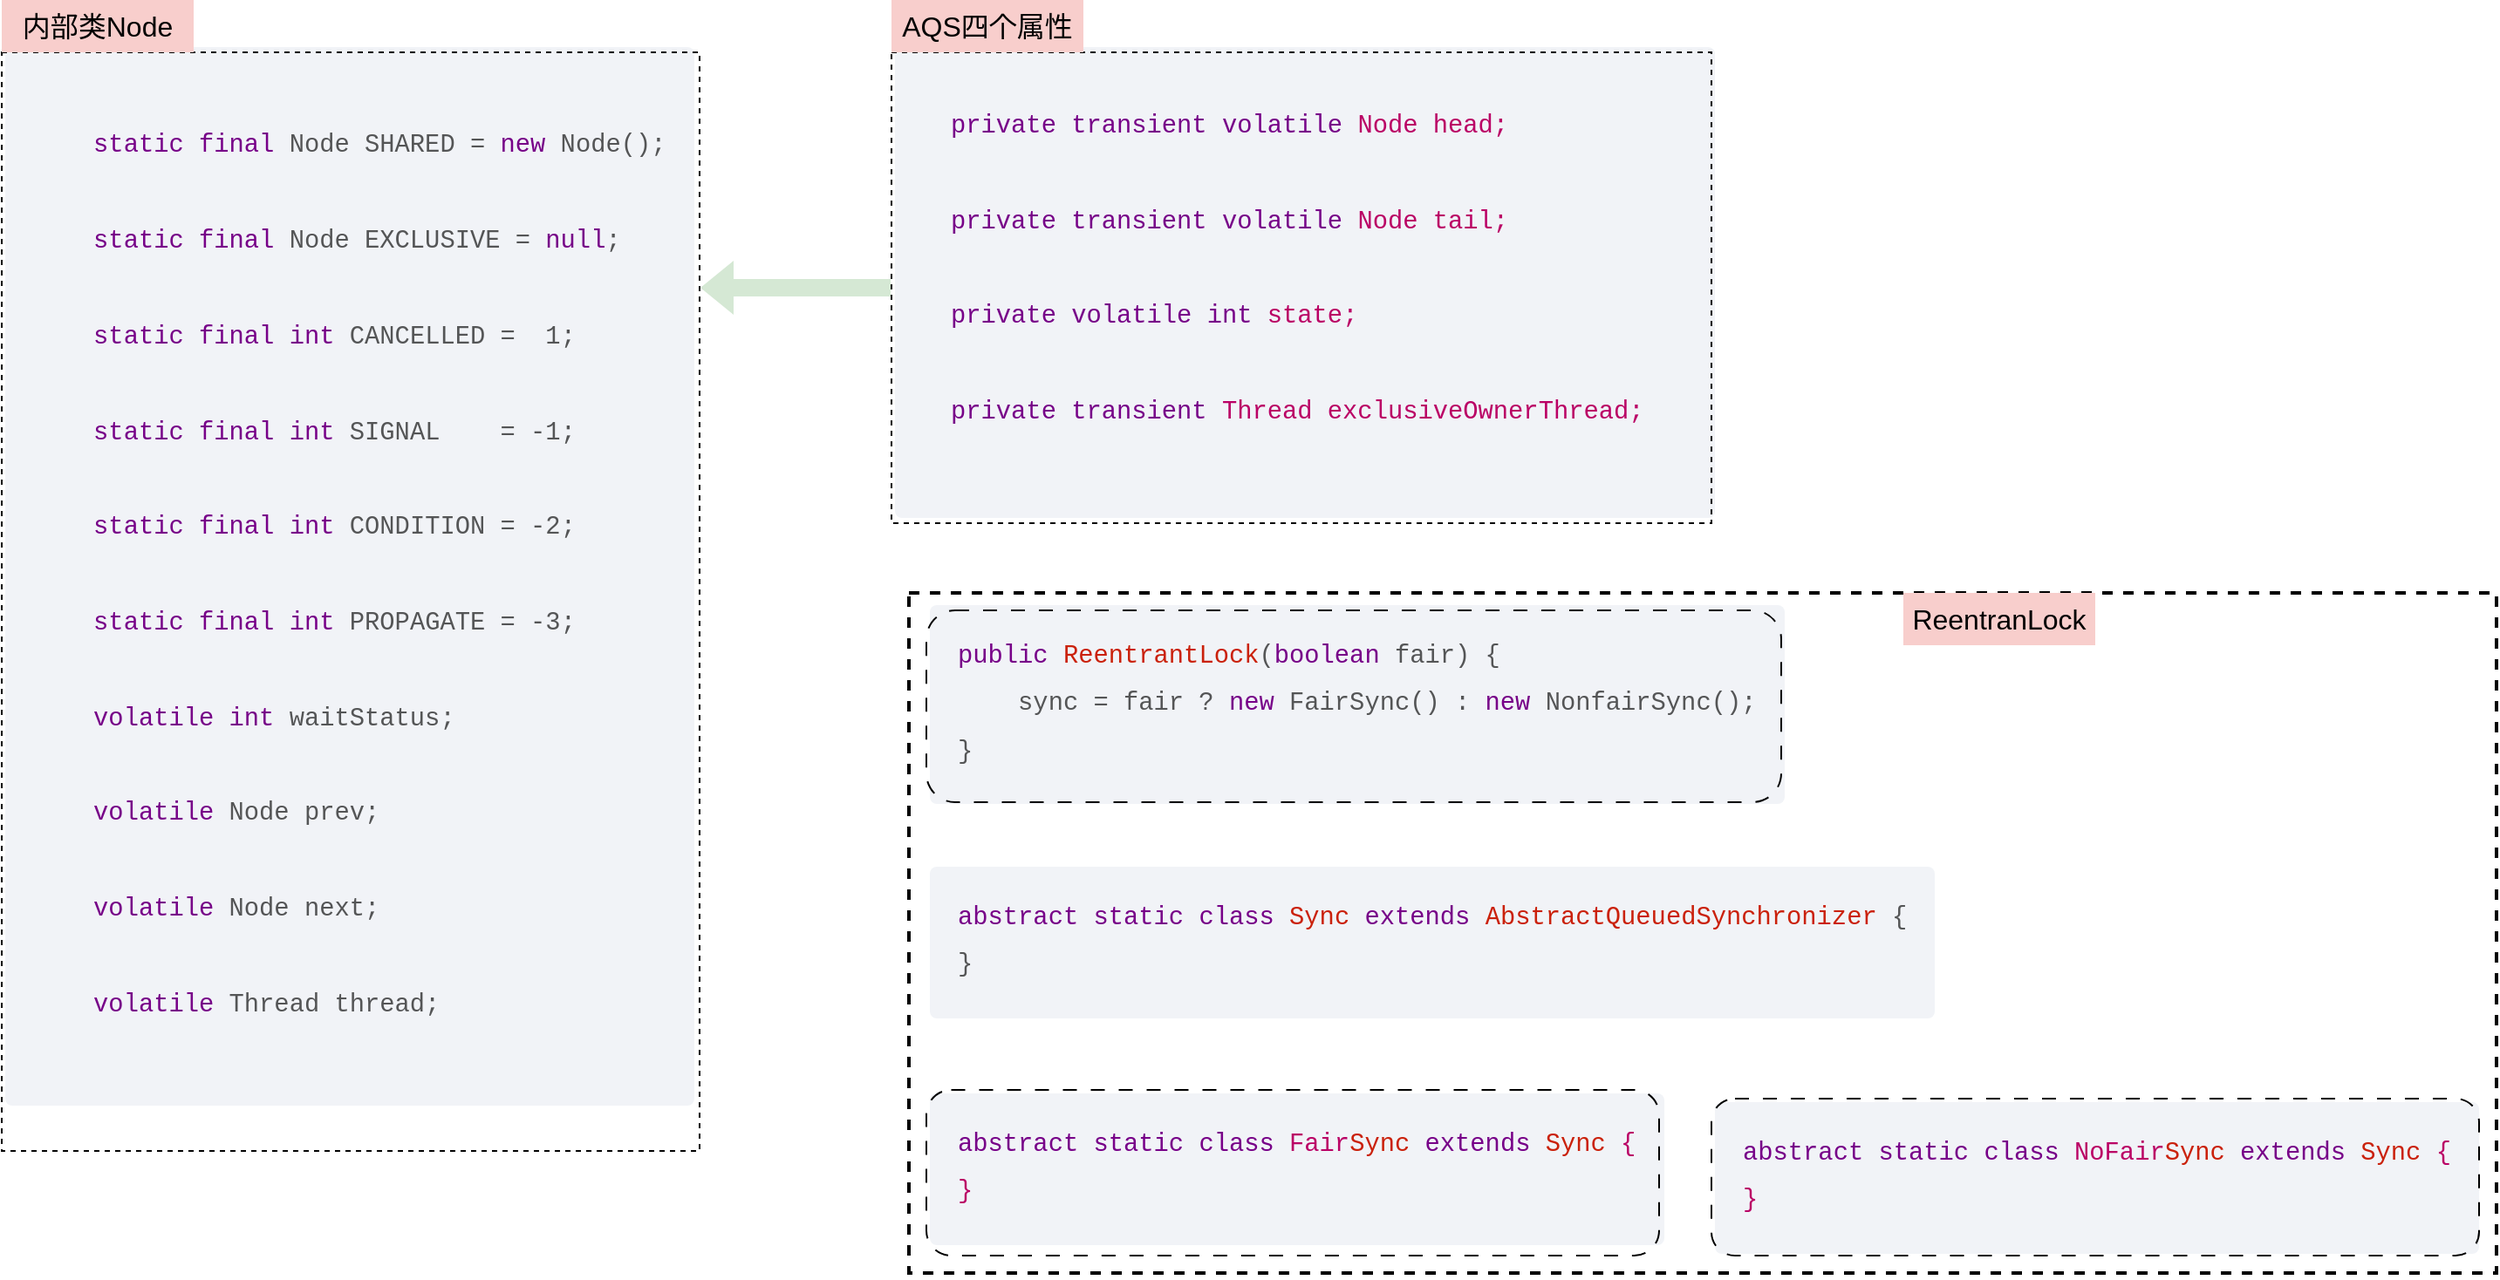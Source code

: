 <mxfile version="21.6.2" type="github">
  <diagram name="第 1 页" id="bpQDDGKC49bfd05ix013">
    <mxGraphModel dx="2571" dy="1061" grid="1" gridSize="10" guides="1" tooltips="1" connect="1" arrows="1" fold="1" page="1" pageScale="1" pageWidth="827" pageHeight="1169" math="0" shadow="0">
      <root>
        <mxCell id="0" />
        <mxCell id="1" parent="0" />
        <mxCell id="6wI2NpHrl8XzdoIj4jeI-30" value="&lt;pre style=&quot;box-sizing: border-box; font-size: 0.9rem; font-family: SFMono-Regular, Consolas, &amp;quot;Liberation Mono&amp;quot;, Menlo, Courier, monospace; margin-top: 0px; margin-bottom: 1em; overflow: auto; border: none; border-radius: 4px; padding: 1rem; line-height: 1.9; background-color: rgb(241, 243, 247); font-style: normal; font-variant-ligatures: normal; font-variant-caps: normal; font-weight: 400; letter-spacing: normal; orphans: 2; text-align: start; text-indent: 0px; text-transform: none; widows: 2; word-spacing: 0px; -webkit-text-stroke-width: 0px; text-decoration-thickness: initial; text-decoration-style: initial; text-decoration-color: initial;&quot;&gt;&lt;pre style=&quot;box-sizing: border-box; font-size: 0.9rem; font-family: SFMono-Regular, Consolas, &amp;quot;Liberation Mono&amp;quot;, Menlo, Courier, monospace; margin-top: 0px; margin-bottom: 1em; overflow: auto; border: none; border-radius: 4px; padding: 1rem; line-height: 1.9;&quot;&gt;&lt;code style=&quot;box-sizing: border-box; font-size: 1em; font-family: Courier, Monaco, Consolas, &amp;quot;Liberation Mono&amp;quot;, monospace; overflow-x: auto; overflow-wrap: normal; border: none; border-radius: 3px;&quot; class=&quot;lang-java hljs&quot;&gt;&lt;span style=&quot;color: rgb(119, 0, 136); box-sizing: border-box;&quot; class=&quot;hljs-keyword&quot;&gt;private&lt;/span&gt;&lt;font color=&quot;rgba(0, 0, 0, 0.65)&quot;&gt; &lt;/font&gt;&lt;span style=&quot;color: rgb(119, 0, 136); box-sizing: border-box;&quot; class=&quot;hljs-keyword&quot;&gt;transient&lt;/span&gt;&lt;font color=&quot;rgba(0, 0, 0, 0.65)&quot;&gt; &lt;/font&gt;&lt;span style=&quot;color: rgb(119, 0, 136); box-sizing: border-box;&quot; class=&quot;hljs-keyword&quot;&gt;volatile&lt;/span&gt;&lt;font color=&quot;rgba(0, 0, 0, 0.65)&quot;&gt; Node head;&lt;br&gt;&lt;br&gt;&lt;/font&gt;&lt;span style=&quot;color: rgb(119, 0, 136); box-sizing: border-box;&quot; class=&quot;hljs-keyword&quot;&gt;private&lt;/span&gt;&lt;font color=&quot;rgba(0, 0, 0, 0.65)&quot;&gt; &lt;/font&gt;&lt;span style=&quot;color: rgb(119, 0, 136); box-sizing: border-box;&quot; class=&quot;hljs-keyword&quot;&gt;transient&lt;/span&gt;&lt;font color=&quot;rgba(0, 0, 0, 0.65)&quot;&gt; &lt;/font&gt;&lt;span style=&quot;color: rgb(119, 0, 136); box-sizing: border-box;&quot; class=&quot;hljs-keyword&quot;&gt;volatile&lt;/span&gt;&lt;font color=&quot;rgba(0, 0, 0, 0.65)&quot;&gt; Node tail;&lt;br&gt;&lt;/font&gt;&lt;font color=&quot;rgba(0, 0, 0, 0.65)&quot;&gt;&lt;br&gt;&lt;/font&gt;&lt;span style=&quot;color: rgb(119, 0, 136); box-sizing: border-box;&quot; class=&quot;hljs-keyword&quot;&gt;private&lt;/span&gt;&lt;font color=&quot;rgba(0, 0, 0, 0.65)&quot;&gt; &lt;/font&gt;&lt;span style=&quot;color: rgb(119, 0, 136); box-sizing: border-box;&quot; class=&quot;hljs-keyword&quot;&gt;volatile&lt;/span&gt;&lt;font color=&quot;rgba(0, 0, 0, 0.65)&quot;&gt; &lt;/font&gt;&lt;span style=&quot;color: rgb(119, 0, 136); box-sizing: border-box;&quot; class=&quot;hljs-keyword&quot;&gt;int&lt;/span&gt;&lt;font color=&quot;rgba(0, 0, 0, 0.65)&quot;&gt; state;&lt;br&gt;&lt;/font&gt;&lt;font color=&quot;rgba(0, 0, 0, 0.65)&quot;&gt;&lt;br&gt;&lt;/font&gt;&lt;span style=&quot;color: rgb(119, 0, 136); box-sizing: border-box;&quot; class=&quot;hljs-keyword&quot;&gt;private&lt;/span&gt;&lt;font color=&quot;rgba(0, 0, 0, 0.65)&quot;&gt; &lt;/font&gt;&lt;span style=&quot;color: rgb(119, 0, 136); box-sizing: border-box;&quot; class=&quot;hljs-keyword&quot;&gt;transient&lt;/span&gt;&lt;font color=&quot;rgba(0, 0, 0, 0.65)&quot;&gt; Thread exclusiveOwnerThread; &lt;/font&gt;&lt;/code&gt;&lt;/pre&gt;&lt;/pre&gt;" style="text;whiteSpace=wrap;html=1;" vertex="1" parent="1">
          <mxGeometry x="-80" y="30" width="470" height="270" as="geometry" />
        </mxCell>
        <mxCell id="6wI2NpHrl8XzdoIj4jeI-41" value="" style="edgeStyle=orthogonalEdgeStyle;rounded=0;orthogonalLoop=1;jettySize=auto;html=1;endArrow=classic;endFill=1;shape=flexArrow;fillColor=#d5e8d4;strokeColor=none;" edge="1" parent="1" source="6wI2NpHrl8XzdoIj4jeI-31" target="6wI2NpHrl8XzdoIj4jeI-36">
          <mxGeometry relative="1" as="geometry">
            <mxPoint x="-180" y="290" as="targetPoint" />
            <Array as="points">
              <mxPoint x="-160" y="175" />
              <mxPoint x="-160" y="175" />
            </Array>
          </mxGeometry>
        </mxCell>
        <mxCell id="6wI2NpHrl8XzdoIj4jeI-31" value="" style="rounded=0;whiteSpace=wrap;html=1;fillColor=none;dashed=1;" vertex="1" parent="1">
          <mxGeometry x="-80" y="40" width="470" height="270" as="geometry" />
        </mxCell>
        <mxCell id="6wI2NpHrl8XzdoIj4jeI-33" value="&lt;font style=&quot;font-size: 16px;&quot;&gt;AQS四个属性&lt;/font&gt;" style="text;html=1;strokeColor=none;fillColor=#f8cecc;align=center;verticalAlign=middle;whiteSpace=wrap;rounded=0;" vertex="1" parent="1">
          <mxGeometry x="-80" y="10" width="110" height="30" as="geometry" />
        </mxCell>
        <mxCell id="6wI2NpHrl8XzdoIj4jeI-35" value="&lt;pre style=&quot;box-sizing: border-box; font-size: 0.9rem; font-family: SFMono-Regular, Consolas, &amp;quot;Liberation Mono&amp;quot;, Menlo, Courier, monospace; margin-top: 0px; margin-bottom: 1em; overflow: auto; border: none; border-radius: 4px; padding: 1rem; line-height: 1.9; background-color: rgb(241, 243, 247); color: rgba(0, 0, 0, 0.65); font-style: normal; font-variant-ligatures: normal; font-variant-caps: normal; font-weight: 400; letter-spacing: normal; orphans: 2; text-align: start; text-indent: 0px; text-transform: none; widows: 2; word-spacing: 0px; -webkit-text-stroke-width: 0px; text-decoration-thickness: initial; text-decoration-style: initial; text-decoration-color: initial;&quot;&gt;&lt;code class=&quot;lang-java hljs&quot; style=&quot;box-sizing: border-box; font-size: 1em; font-family: Courier, Monaco, Consolas, &amp;quot;Liberation Mono&amp;quot;, monospace; overflow-x: auto; overflow-wrap: normal; background-color: rgb(241, 243, 247); border: none; border-radius: 3px;&quot;&gt;&lt;br&gt;    &lt;span class=&quot;hljs-keyword&quot; style=&quot;box-sizing: border-box; color: rgb(119, 0, 136); font-weight: 400;&quot;&gt;static&lt;/span&gt; &lt;span class=&quot;hljs-keyword&quot; style=&quot;box-sizing: border-box; color: rgb(119, 0, 136); font-weight: 400;&quot;&gt;final&lt;/span&gt; Node SHARED = &lt;span class=&quot;hljs-keyword&quot; style=&quot;box-sizing: border-box; color: rgb(119, 0, 136); font-weight: 400;&quot;&gt;new&lt;/span&gt; Node();&lt;br&gt;    &lt;br&gt;    &lt;span class=&quot;hljs-keyword&quot; style=&quot;box-sizing: border-box; color: rgb(119, 0, 136); font-weight: 400;&quot;&gt;static&lt;/span&gt; &lt;span class=&quot;hljs-keyword&quot; style=&quot;box-sizing: border-box; color: rgb(119, 0, 136); font-weight: 400;&quot;&gt;final&lt;/span&gt; Node EXCLUSIVE = &lt;span class=&quot;hljs-keyword&quot; style=&quot;box-sizing: border-box; color: rgb(119, 0, 136); font-weight: 400;&quot;&gt;null&lt;/span&gt;;&lt;br&gt;&lt;br&gt;    &lt;span class=&quot;hljs-keyword&quot; style=&quot;box-sizing: border-box; color: rgb(119, 0, 136); font-weight: 400;&quot;&gt;static&lt;/span&gt; &lt;span class=&quot;hljs-keyword&quot; style=&quot;box-sizing: border-box; color: rgb(119, 0, 136); font-weight: 400;&quot;&gt;final&lt;/span&gt; &lt;span class=&quot;hljs-keyword&quot; style=&quot;box-sizing: border-box; color: rgb(119, 0, 136); font-weight: 400;&quot;&gt;int&lt;/span&gt; CANCELLED =  &lt;span class=&quot;hljs-number&quot; style=&quot;box-sizing: border-box;&quot;&gt;1&lt;/span&gt;;&lt;br&gt;&lt;br&gt;    &lt;span class=&quot;hljs-keyword&quot; style=&quot;box-sizing: border-box; color: rgb(119, 0, 136); font-weight: 400;&quot;&gt;static&lt;/span&gt; &lt;span class=&quot;hljs-keyword&quot; style=&quot;box-sizing: border-box; color: rgb(119, 0, 136); font-weight: 400;&quot;&gt;final&lt;/span&gt; &lt;span class=&quot;hljs-keyword&quot; style=&quot;box-sizing: border-box; color: rgb(119, 0, 136); font-weight: 400;&quot;&gt;int&lt;/span&gt; SIGNAL    = -&lt;span class=&quot;hljs-number&quot; style=&quot;box-sizing: border-box;&quot;&gt;1&lt;/span&gt;;&lt;br&gt;&lt;br&gt;    &lt;span class=&quot;hljs-keyword&quot; style=&quot;box-sizing: border-box; color: rgb(119, 0, 136); font-weight: 400;&quot;&gt;static&lt;/span&gt; &lt;span class=&quot;hljs-keyword&quot; style=&quot;box-sizing: border-box; color: rgb(119, 0, 136); font-weight: 400;&quot;&gt;final&lt;/span&gt; &lt;span class=&quot;hljs-keyword&quot; style=&quot;box-sizing: border-box; color: rgb(119, 0, 136); font-weight: 400;&quot;&gt;int&lt;/span&gt; CONDITION = -&lt;span class=&quot;hljs-number&quot; style=&quot;box-sizing: border-box;&quot;&gt;2&lt;/span&gt;;&lt;br&gt;&lt;br&gt;    &lt;span class=&quot;hljs-keyword&quot; style=&quot;box-sizing: border-box; color: rgb(119, 0, 136); font-weight: 400;&quot;&gt;static&lt;/span&gt; &lt;span class=&quot;hljs-keyword&quot; style=&quot;box-sizing: border-box; color: rgb(119, 0, 136); font-weight: 400;&quot;&gt;final&lt;/span&gt; &lt;span class=&quot;hljs-keyword&quot; style=&quot;box-sizing: border-box; color: rgb(119, 0, 136); font-weight: 400;&quot;&gt;int&lt;/span&gt; PROPAGATE = -&lt;span class=&quot;hljs-number&quot; style=&quot;box-sizing: border-box;&quot;&gt;3&lt;/span&gt;;&lt;br&gt;&lt;br&gt;    &lt;span class=&quot;hljs-keyword&quot; style=&quot;box-sizing: border-box; color: rgb(119, 0, 136); font-weight: 400;&quot;&gt;volatile&lt;/span&gt; &lt;span class=&quot;hljs-keyword&quot; style=&quot;box-sizing: border-box; color: rgb(119, 0, 136); font-weight: 400;&quot;&gt;int&lt;/span&gt; waitStatus;&lt;br&gt;&lt;br&gt;    &lt;span class=&quot;hljs-keyword&quot; style=&quot;box-sizing: border-box; color: rgb(119, 0, 136); font-weight: 400;&quot;&gt;volatile&lt;/span&gt; Node prev;&lt;br&gt;&lt;br&gt;    &lt;span class=&quot;hljs-keyword&quot; style=&quot;box-sizing: border-box; color: rgb(119, 0, 136); font-weight: 400;&quot;&gt;volatile&lt;/span&gt; Node next;&lt;br&gt;&lt;br&gt;    &lt;span class=&quot;hljs-keyword&quot; style=&quot;box-sizing: border-box; color: rgb(119, 0, 136); font-weight: 400;&quot;&gt;volatile&lt;/span&gt; Thread thread;&lt;br&gt;&lt;br&gt;&lt;/code&gt;&lt;/pre&gt;" style="text;whiteSpace=wrap;html=1;dashed=1;" vertex="1" parent="1">
          <mxGeometry x="-590" y="30" width="400" height="640" as="geometry" />
        </mxCell>
        <mxCell id="6wI2NpHrl8XzdoIj4jeI-36" value="" style="rounded=0;whiteSpace=wrap;html=1;fillColor=none;dashed=1;" vertex="1" parent="1">
          <mxGeometry x="-590" y="40" width="400" height="630" as="geometry" />
        </mxCell>
        <mxCell id="6wI2NpHrl8XzdoIj4jeI-37" value="&lt;span style=&quot;font-size: 16px;&quot;&gt;内部类Node&lt;/span&gt;" style="text;html=1;strokeColor=none;fillColor=#f8cecc;align=center;verticalAlign=middle;whiteSpace=wrap;rounded=0;" vertex="1" parent="1">
          <mxGeometry x="-590" y="10" width="110" height="30" as="geometry" />
        </mxCell>
        <mxCell id="6wI2NpHrl8XzdoIj4jeI-43" value="&lt;pre style=&quot;box-sizing: border-box; font-size: 0.9rem; font-family: SFMono-Regular, Consolas, &amp;quot;Liberation Mono&amp;quot;, Menlo, Courier, monospace; margin-top: 0px; margin-bottom: 1em; overflow: auto; border: none; border-radius: 4px; padding: 1rem; line-height: 1.9; background-color: rgb(241, 243, 247); color: rgba(0, 0, 0, 0.65); font-style: normal; font-variant-ligatures: normal; font-variant-caps: normal; font-weight: 400; letter-spacing: normal; orphans: 2; text-align: start; text-indent: 0px; text-transform: none; widows: 2; word-spacing: 0px; -webkit-text-stroke-width: 0px; text-decoration-thickness: initial; text-decoration-style: initial; text-decoration-color: initial;&quot;&gt;&lt;code class=&quot;lang-java hljs&quot; style=&quot;box-sizing: border-box; font-size: 1em; font-family: Courier, Monaco, Consolas, &amp;quot;Liberation Mono&amp;quot;, monospace; overflow-x: auto; overflow-wrap: normal; background-color: rgb(241, 243, 247); border: none; border-radius: 3px;&quot;&gt;&lt;span class=&quot;hljs-keyword&quot; style=&quot;box-sizing: border-box; color: rgb(119, 0, 136); font-weight: 400;&quot;&gt;abstract&lt;/span&gt; &lt;span class=&quot;hljs-keyword&quot; style=&quot;box-sizing: border-box; color: rgb(119, 0, 136); font-weight: 400;&quot;&gt;static&lt;/span&gt; &lt;span class=&quot;hljs-class&quot; style=&quot;box-sizing: border-box;&quot;&gt;&lt;span class=&quot;hljs-keyword&quot; style=&quot;box-sizing: border-box; color: rgb(119, 0, 136); font-weight: 400;&quot;&gt;class&lt;/span&gt; &lt;span class=&quot;hljs-title&quot; style=&quot;box-sizing: border-box; font-weight: 500; color: rgb(202, 33, 11);&quot;&gt;Sync&lt;/span&gt; &lt;span class=&quot;hljs-keyword&quot; style=&quot;box-sizing: border-box; color: rgb(119, 0, 136); font-weight: 400;&quot;&gt;extends&lt;/span&gt; &lt;span class=&quot;hljs-title&quot; style=&quot;box-sizing: border-box; font-weight: 500; color: rgb(202, 33, 11);&quot;&gt;AbstractQueuedSynchronizer&lt;/span&gt; &lt;/span&gt;{&#xa;}&lt;/code&gt;&lt;/pre&gt;" style="text;whiteSpace=wrap;html=1;" vertex="1" parent="1">
          <mxGeometry x="-60" y="500" width="580" height="100" as="geometry" />
        </mxCell>
        <mxCell id="6wI2NpHrl8XzdoIj4jeI-44" value="&lt;pre style=&quot;box-sizing: border-box; font-size: 0.9rem; font-family: SFMono-Regular, Consolas, &amp;quot;Liberation Mono&amp;quot;, Menlo, Courier, monospace; margin-top: 0px; margin-bottom: 1em; overflow: auto; border: none; border-radius: 4px; padding: 1rem; line-height: 1.9; background-color: rgb(241, 243, 247); color: rgba(0, 0, 0, 0.65); font-style: normal; font-variant-ligatures: normal; font-variant-caps: normal; font-weight: 400; letter-spacing: normal; orphans: 2; text-align: start; text-indent: 0px; text-transform: none; widows: 2; word-spacing: 0px; -webkit-text-stroke-width: 0px; text-decoration-thickness: initial; text-decoration-style: initial; text-decoration-color: initial;&quot;&gt;&lt;code class=&quot;lang-java hljs&quot; style=&quot;box-sizing: border-box; font-size: 1em; font-family: Courier, Monaco, Consolas, &amp;quot;Liberation Mono&amp;quot;, monospace; overflow-x: auto; overflow-wrap: normal; background-color: rgb(241, 243, 247); border: none; border-radius: 3px;&quot;&gt;&lt;span class=&quot;hljs-function&quot; style=&quot;box-sizing: border-box;&quot;&gt;&lt;span class=&quot;hljs-keyword&quot; style=&quot;box-sizing: border-box; color: rgb(119, 0, 136); font-weight: 400;&quot;&gt;public&lt;/span&gt; &lt;span class=&quot;hljs-title&quot; style=&quot;box-sizing: border-box; font-weight: 500; color: rgb(202, 33, 11);&quot;&gt;ReentrantLock&lt;/span&gt;&lt;span class=&quot;hljs-params&quot; style=&quot;box-sizing: border-box;&quot;&gt;(&lt;span class=&quot;hljs-keyword&quot; style=&quot;box-sizing: border-box; color: rgb(119, 0, 136); font-weight: 400;&quot;&gt;boolean&lt;/span&gt; fair)&lt;/span&gt; &lt;/span&gt;{&#xa;    sync = fair ? &lt;span class=&quot;hljs-keyword&quot; style=&quot;box-sizing: border-box; color: rgb(119, 0, 136); font-weight: 400;&quot;&gt;new&lt;/span&gt; FairSync() : &lt;span class=&quot;hljs-keyword&quot; style=&quot;box-sizing: border-box; color: rgb(119, 0, 136); font-weight: 400;&quot;&gt;new&lt;/span&gt; NonfairSync();&#xa;}&lt;/code&gt;&lt;/pre&gt;" style="text;whiteSpace=wrap;html=1;" vertex="1" parent="1">
          <mxGeometry x="-60" y="350" width="490" height="110" as="geometry" />
        </mxCell>
        <mxCell id="6wI2NpHrl8XzdoIj4jeI-50" value="&lt;pre style=&quot;box-sizing: border-box; font-size: 0.9rem; font-family: SFMono-Regular, Consolas, &amp;quot;Liberation Mono&amp;quot;, Menlo, Courier, monospace; margin-top: 0px; margin-bottom: 1em; overflow: auto; border: none; border-radius: 4px; padding: 1rem; line-height: 1.9; background-color: rgb(241, 243, 247); font-style: normal; font-variant-ligatures: normal; font-variant-caps: normal; letter-spacing: normal; orphans: 2; text-align: start; text-indent: 0px; text-transform: none; widows: 2; word-spacing: 0px; -webkit-text-stroke-width: 0px; text-decoration-thickness: initial; text-decoration-style: initial; text-decoration-color: initial;&quot;&gt;&lt;code class=&quot;lang-java hljs&quot; style=&quot;box-sizing: border-box; font-size: 1em; font-family: Courier, Monaco, Consolas, &amp;quot;Liberation Mono&amp;quot;, monospace; overflow-x: auto; overflow-wrap: normal; background-color: rgb(241, 243, 247); border: none; border-radius: 3px;&quot;&gt;&lt;span class=&quot;hljs-keyword&quot; style=&quot;color: rgb(119, 0, 136); font-weight: 400; box-sizing: border-box;&quot;&gt;abstract&lt;/span&gt;&lt;font color=&quot;rgba(0, 0, 0, 0.65)&quot;&gt; &lt;/font&gt;&lt;span class=&quot;hljs-keyword&quot; style=&quot;color: rgb(119, 0, 136); font-weight: 400; box-sizing: border-box;&quot;&gt;static&lt;/span&gt;&lt;font color=&quot;rgba(0, 0, 0, 0.65)&quot;&gt; &lt;/font&gt;&lt;span class=&quot;hljs-class&quot; style=&quot;box-sizing: border-box;&quot;&gt;&lt;span class=&quot;hljs-keyword&quot; style=&quot;color: rgb(119, 0, 136); font-weight: 400; box-sizing: border-box;&quot;&gt;class&lt;/span&gt;&lt;font color=&quot;rgba(0, 0, 0, 0.65)&quot;&gt; Fair&lt;/font&gt;&lt;span class=&quot;hljs-title&quot; style=&quot;color: rgb(202, 33, 11); font-weight: 500; box-sizing: border-box;&quot;&gt;Sync&lt;/span&gt;&lt;font color=&quot;rgba(0, 0, 0, 0.65)&quot;&gt; &lt;/font&gt;&lt;span class=&quot;hljs-keyword&quot; style=&quot;color: rgb(119, 0, 136); font-weight: 400; box-sizing: border-box;&quot;&gt;extends&lt;/span&gt;&lt;font color=&quot;rgba(0, 0, 0, 0.65)&quot;&gt; &lt;/font&gt;&lt;font color=&quot;#ca210b&quot;&gt;Sync &lt;/font&gt;&lt;/span&gt;&lt;font color=&quot;rgba(0, 0, 0, 0.65)&quot;&gt;{&lt;br&gt;}&lt;/font&gt;&lt;/code&gt;&lt;/pre&gt;" style="text;whiteSpace=wrap;html=1;" vertex="1" parent="1">
          <mxGeometry x="-60" y="630" width="420" height="100" as="geometry" />
        </mxCell>
        <mxCell id="6wI2NpHrl8XzdoIj4jeI-51" value="&lt;pre style=&quot;border: none; color: rgb(0, 0, 0); font-style: normal; font-variant-ligatures: normal; font-variant-caps: normal; font-weight: 400; letter-spacing: normal; orphans: 2; text-indent: 0px; text-transform: none; widows: 2; word-spacing: 0px; -webkit-text-stroke-width: 0px; text-decoration-thickness: initial; text-decoration-style: initial; text-decoration-color: initial; box-sizing: border-box; font-size: 0.9rem; font-family: SFMono-Regular, Consolas, &amp;quot;Liberation Mono&amp;quot;, Menlo, Courier, monospace; margin-top: 0px; margin-bottom: 1em; overflow: auto; border-radius: 4px; padding: 1rem; line-height: 1.9; background-color: rgb(241, 243, 247); text-align: start;&quot;&gt;&lt;code class=&quot;lang-java hljs&quot; style=&quot;border: none; box-sizing: border-box; font-size: 1em; font-family: Courier, Monaco, Consolas, &amp;quot;Liberation Mono&amp;quot;, monospace; overflow-x: auto; overflow-wrap: normal; background-color: rgb(241, 243, 247); border-radius: 3px;&quot;&gt;&lt;span class=&quot;hljs-keyword&quot; style=&quot;border-color: var(--border-color); color: rgb(119, 0, 136); font-weight: 400; box-sizing: border-box;&quot;&gt;abstract&lt;/span&gt;&lt;font color=&quot;rgba(0, 0, 0, 0.65)&quot; style=&quot;border-color: var(--border-color);&quot;&gt; &lt;/font&gt;&lt;span class=&quot;hljs-keyword&quot; style=&quot;border-color: var(--border-color); color: rgb(119, 0, 136); font-weight: 400; box-sizing: border-box;&quot;&gt;static&lt;/span&gt;&lt;font color=&quot;rgba(0, 0, 0, 0.65)&quot; style=&quot;border-color: var(--border-color);&quot;&gt; &lt;/font&gt;&lt;span class=&quot;hljs-class&quot; style=&quot;border-color: var(--border-color); box-sizing: border-box;&quot;&gt;&lt;span class=&quot;hljs-keyword&quot; style=&quot;border-color: var(--border-color); color: rgb(119, 0, 136); font-weight: 400; box-sizing: border-box;&quot;&gt;class&lt;/span&gt;&lt;font color=&quot;rgba(0, 0, 0, 0.65)&quot; style=&quot;border-color: var(--border-color);&quot;&gt; NoFair&lt;/font&gt;&lt;span class=&quot;hljs-title&quot; style=&quot;border-color: var(--border-color); color: rgb(202, 33, 11); font-weight: 500; box-sizing: border-box;&quot;&gt;Sync&lt;/span&gt;&lt;font color=&quot;rgba(0, 0, 0, 0.65)&quot; style=&quot;border-color: var(--border-color);&quot;&gt; &lt;/font&gt;&lt;span class=&quot;hljs-keyword&quot; style=&quot;border-color: var(--border-color); color: rgb(119, 0, 136); font-weight: 400; box-sizing: border-box;&quot;&gt;extends&lt;/span&gt;&lt;font color=&quot;rgba(0, 0, 0, 0.65)&quot; style=&quot;border-color: var(--border-color);&quot;&gt; &lt;/font&gt;&lt;font color=&quot;#ca210b&quot; style=&quot;border-color: var(--border-color);&quot;&gt;Sync &lt;/font&gt;&lt;/span&gt;&lt;font color=&quot;rgba(0, 0, 0, 0.65)&quot; style=&quot;border-color: var(--border-color);&quot;&gt;{&lt;br style=&quot;border-color: var(--border-color);&quot;&gt;}&lt;/font&gt;&lt;/code&gt;&lt;/pre&gt;" style="text;whiteSpace=wrap;html=1;" vertex="1" parent="1">
          <mxGeometry x="390" y="635" width="440" height="95" as="geometry" />
        </mxCell>
        <mxCell id="6wI2NpHrl8XzdoIj4jeI-53" value="" style="rounded=0;whiteSpace=wrap;html=1;fillColor=none;strokeColor=#000000;dashed=1;shadow=0;glass=0;strokeWidth=2;" vertex="1" parent="1">
          <mxGeometry x="-70" y="350" width="910" height="390" as="geometry" />
        </mxCell>
        <mxCell id="6wI2NpHrl8XzdoIj4jeI-54" value="" style="rounded=1;whiteSpace=wrap;html=1;fillColor=none;dashed=1;dashPattern=8 8;" vertex="1" parent="1">
          <mxGeometry x="-60" y="360" width="490" height="110" as="geometry" />
        </mxCell>
        <mxCell id="6wI2NpHrl8XzdoIj4jeI-56" value="" style="rounded=1;whiteSpace=wrap;html=1;dashed=1;dashPattern=8 8;fillColor=none;" vertex="1" parent="1">
          <mxGeometry x="-60" y="635" width="420" height="95" as="geometry" />
        </mxCell>
        <mxCell id="6wI2NpHrl8XzdoIj4jeI-57" value="" style="rounded=1;whiteSpace=wrap;html=1;dashed=1;dashPattern=8 8;fillColor=none;" vertex="1" parent="1">
          <mxGeometry x="390" y="640" width="440" height="90" as="geometry" />
        </mxCell>
        <mxCell id="6wI2NpHrl8XzdoIj4jeI-59" value="&lt;span style=&quot;font-size: 16px;&quot;&gt;ReentranLock&lt;/span&gt;" style="text;html=1;strokeColor=none;fillColor=#f8cecc;align=center;verticalAlign=middle;whiteSpace=wrap;rounded=0;" vertex="1" parent="1">
          <mxGeometry x="500" y="350" width="110" height="30" as="geometry" />
        </mxCell>
      </root>
    </mxGraphModel>
  </diagram>
</mxfile>
